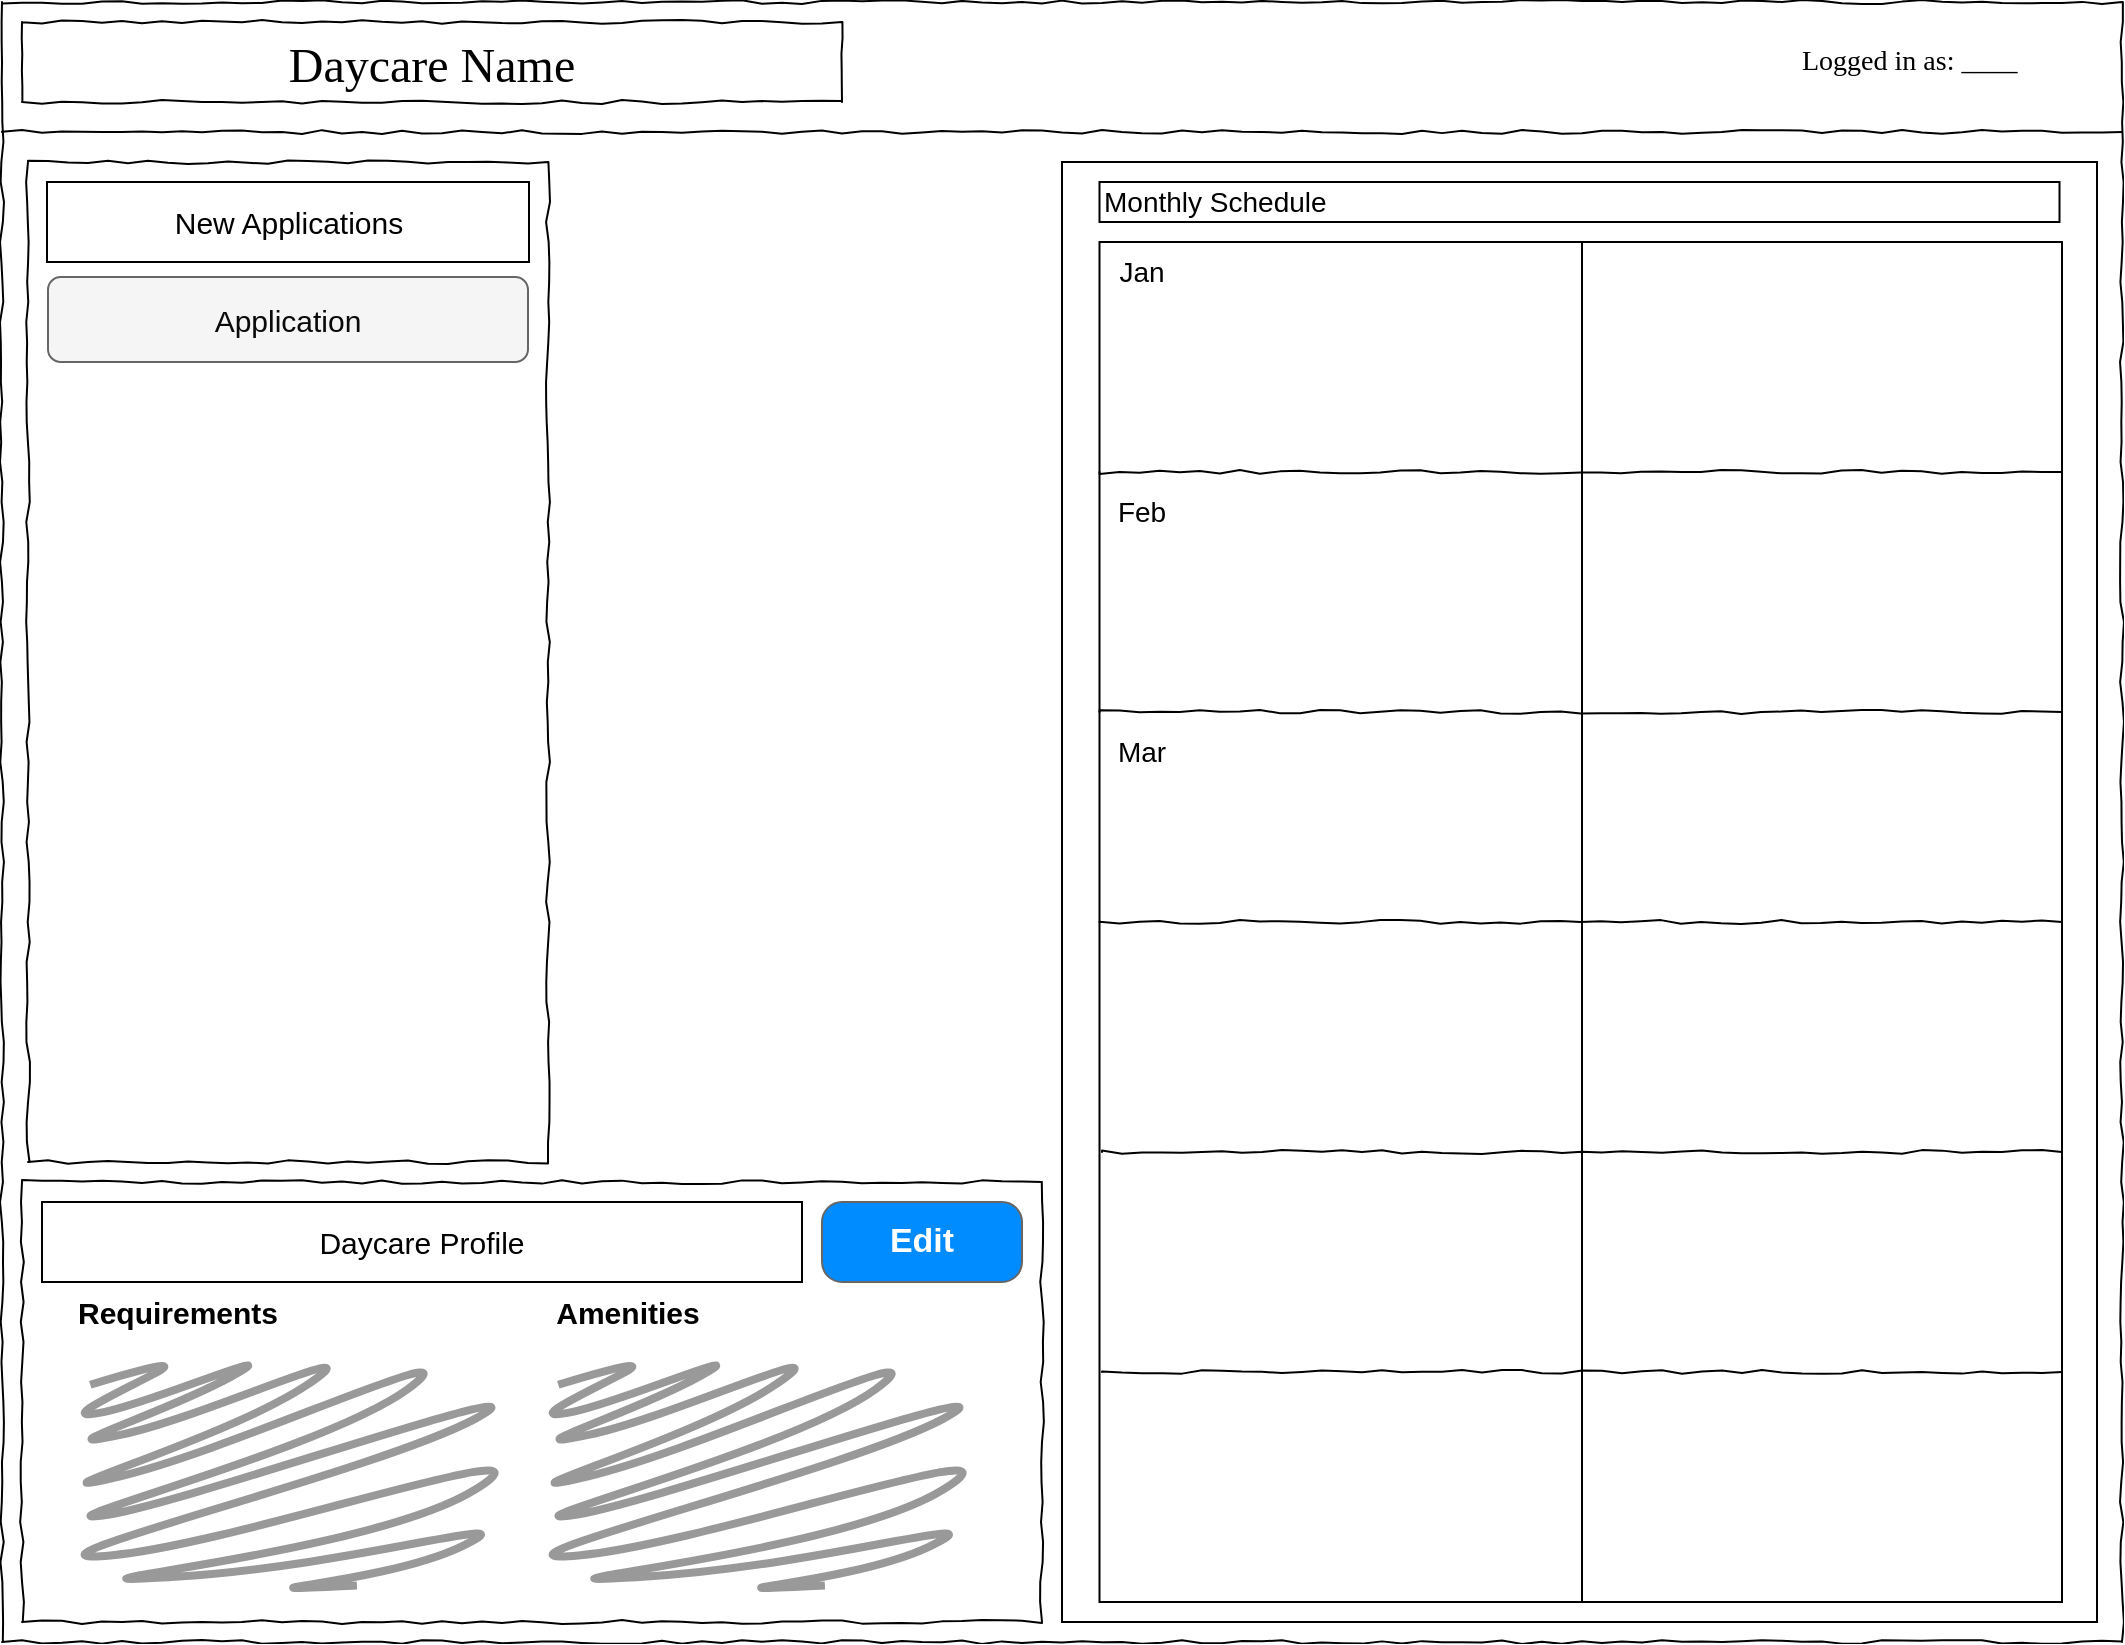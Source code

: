 <mxfile version="18.0.7" type="github">
  <diagram name="Page-1" id="03018318-947c-dd8e-b7a3-06fadd420f32">
    <mxGraphModel dx="909" dy="890" grid="1" gridSize="10" guides="1" tooltips="1" connect="1" arrows="1" fold="1" page="1" pageScale="1" pageWidth="1100" pageHeight="850" background="none" math="0" shadow="0">
      <root>
        <mxCell id="0" />
        <mxCell id="1" parent="0" />
        <mxCell id="677b7b8949515195-1" value="" style="whiteSpace=wrap;html=1;rounded=0;shadow=0;labelBackgroundColor=none;strokeColor=#000000;strokeWidth=1;fillColor=none;fontFamily=Verdana;fontSize=12;fontColor=#000000;align=center;comic=1;" parent="1" vertex="1">
          <mxGeometry x="20" y="10" width="1060" height="820" as="geometry" />
        </mxCell>
        <mxCell id="677b7b8949515195-2" value="&lt;font style=&quot;font-size: 24px;&quot;&gt;Daycare Name&lt;/font&gt;" style="whiteSpace=wrap;html=1;rounded=0;shadow=0;labelBackgroundColor=none;strokeWidth=1;fontFamily=Verdana;fontSize=28;align=center;comic=1;" parent="1" vertex="1">
          <mxGeometry x="30" y="20" width="410" height="40" as="geometry" />
        </mxCell>
        <mxCell id="677b7b8949515195-7" value="Logged in as: ____" style="text;html=1;points=[];align=left;verticalAlign=top;spacingTop=-4;fontSize=14;fontFamily=Verdana" parent="1" vertex="1">
          <mxGeometry x="917.5" y="28.75" width="150" height="22.5" as="geometry" />
        </mxCell>
        <mxCell id="677b7b8949515195-9" value="" style="line;strokeWidth=1;html=1;rounded=0;shadow=0;labelBackgroundColor=none;fillColor=none;fontFamily=Verdana;fontSize=14;fontColor=#000000;align=center;comic=1;" parent="1" vertex="1">
          <mxGeometry x="20" y="70" width="1060" height="10" as="geometry" />
        </mxCell>
        <mxCell id="677b7b8949515195-15" value="&lt;div style=&quot;text-align: justify&quot;&gt;&lt;br&gt;&lt;/div&gt;" style="whiteSpace=wrap;html=1;rounded=0;shadow=0;labelBackgroundColor=none;strokeWidth=1;fillColor=none;fontFamily=Verdana;fontSize=12;align=center;verticalAlign=top;spacing=10;comic=1;" parent="1" vertex="1">
          <mxGeometry x="30" y="600" width="510" height="220" as="geometry" />
        </mxCell>
        <mxCell id="677b7b8949515195-25" value="" style="whiteSpace=wrap;html=1;rounded=0;shadow=0;labelBackgroundColor=none;strokeWidth=1;fillColor=none;fontFamily=Verdana;fontSize=12;align=center;comic=1;" parent="1" vertex="1">
          <mxGeometry x="33" y="90" width="260" height="500" as="geometry" />
        </mxCell>
        <mxCell id="Z2AWV98YSdEPR5-uRGvs-2" value="" style="rounded=0;whiteSpace=wrap;html=1;" parent="1" vertex="1">
          <mxGeometry x="550" y="90" width="517.5" height="730" as="geometry" />
        </mxCell>
        <mxCell id="Z2AWV98YSdEPR5-uRGvs-3" value="&lt;font style=&quot;font-size: 14px;&quot;&gt;Monthly Schedule&lt;/font&gt;" style="rounded=0;whiteSpace=wrap;html=1;align=left;" parent="1" vertex="1">
          <mxGeometry x="568.75" y="100" width="480" height="20" as="geometry" />
        </mxCell>
        <mxCell id="Z2AWV98YSdEPR5-uRGvs-4" value="" style="rounded=0;whiteSpace=wrap;html=1;fontSize=23;" parent="1" vertex="1">
          <mxGeometry x="568.75" y="130" width="241.25" height="680" as="geometry" />
        </mxCell>
        <mxCell id="Z2AWV98YSdEPR5-uRGvs-24" value="" style="rounded=0;whiteSpace=wrap;html=1;fontSize=23;" parent="1" vertex="1">
          <mxGeometry x="810" y="130" width="240" height="680" as="geometry" />
        </mxCell>
        <mxCell id="Z2AWV98YSdEPR5-uRGvs-16" value="" style="line;strokeWidth=1;html=1;rounded=0;shadow=0;labelBackgroundColor=none;fillColor=none;fontFamily=Verdana;fontSize=14;fontColor=#000000;align=center;comic=1;" parent="1" vertex="1">
          <mxGeometry x="568.75" y="240" width="481.25" height="10" as="geometry" />
        </mxCell>
        <mxCell id="Z2AWV98YSdEPR5-uRGvs-18" value="" style="line;strokeWidth=1;html=1;rounded=0;shadow=0;labelBackgroundColor=none;fillColor=none;fontFamily=Verdana;fontSize=14;fontColor=#000000;align=center;comic=1;" parent="1" vertex="1">
          <mxGeometry x="568.75" y="360" width="481.25" height="10" as="geometry" />
        </mxCell>
        <mxCell id="Z2AWV98YSdEPR5-uRGvs-13" value="" style="line;strokeWidth=1;html=1;rounded=0;shadow=0;labelBackgroundColor=none;fillColor=none;fontFamily=Verdana;fontSize=14;fontColor=#000000;align=center;comic=1;" parent="1" vertex="1">
          <mxGeometry x="568.75" y="465" width="481.25" height="10" as="geometry" />
        </mxCell>
        <mxCell id="Z2AWV98YSdEPR5-uRGvs-21" value="" style="line;strokeWidth=1;html=1;rounded=0;shadow=0;labelBackgroundColor=none;fillColor=none;fontFamily=Verdana;fontSize=14;fontColor=#000000;align=center;comic=1;" parent="1" vertex="1">
          <mxGeometry x="570" y="580" width="480" height="10" as="geometry" />
        </mxCell>
        <mxCell id="Z2AWV98YSdEPR5-uRGvs-22" value="" style="line;strokeWidth=1;html=1;rounded=0;shadow=0;labelBackgroundColor=none;fillColor=none;fontFamily=Verdana;fontSize=14;fontColor=#000000;align=center;comic=1;" parent="1" vertex="1">
          <mxGeometry x="570" y="690" width="480" height="10" as="geometry" />
        </mxCell>
        <mxCell id="Z2AWV98YSdEPR5-uRGvs-26" value="Jan" style="text;html=1;strokeColor=none;fillColor=none;align=center;verticalAlign=middle;whiteSpace=wrap;rounded=0;fontSize=14;" parent="1" vertex="1">
          <mxGeometry x="560" y="130" width="60" height="30" as="geometry" />
        </mxCell>
        <mxCell id="Z2AWV98YSdEPR5-uRGvs-27" value="Feb" style="text;html=1;strokeColor=none;fillColor=none;align=center;verticalAlign=middle;whiteSpace=wrap;rounded=0;fontSize=14;" parent="1" vertex="1">
          <mxGeometry x="560" y="250" width="60" height="30" as="geometry" />
        </mxCell>
        <mxCell id="Z2AWV98YSdEPR5-uRGvs-28" value="Mar" style="text;html=1;strokeColor=none;fillColor=none;align=center;verticalAlign=middle;whiteSpace=wrap;rounded=0;fontSize=14;" parent="1" vertex="1">
          <mxGeometry x="560" y="370" width="60" height="30" as="geometry" />
        </mxCell>
        <mxCell id="Z2AWV98YSdEPR5-uRGvs-30" value="&lt;span style=&quot;&quot;&gt;&lt;font style=&quot;font-size: 15px;&quot;&gt;Daycare Profile&lt;/font&gt;&lt;/span&gt;" style="rounded=0;whiteSpace=wrap;html=1;fontSize=16;align=center;" parent="1" vertex="1">
          <mxGeometry x="40" y="610" width="380" height="40" as="geometry" />
        </mxCell>
        <mxCell id="Z2AWV98YSdEPR5-uRGvs-31" value="&lt;b&gt;Requirements&lt;/b&gt;" style="text;html=1;strokeColor=none;fillColor=none;align=center;verticalAlign=middle;whiteSpace=wrap;rounded=0;fontSize=15;" parent="1" vertex="1">
          <mxGeometry x="40" y="650" width="136" height="30" as="geometry" />
        </mxCell>
        <mxCell id="Z2AWV98YSdEPR5-uRGvs-32" value="&lt;span style=&quot;text-align: left;&quot;&gt;&lt;b&gt;Amenities&lt;/b&gt;&lt;/span&gt;" style="text;html=1;strokeColor=none;fillColor=none;align=center;verticalAlign=middle;whiteSpace=wrap;rounded=0;fontSize=15;" parent="1" vertex="1">
          <mxGeometry x="270" y="650" width="126" height="30" as="geometry" />
        </mxCell>
        <mxCell id="Z2AWV98YSdEPR5-uRGvs-33" value="" style="shape=mxgraph.mockup.markup.scratchOut;shadow=0;dashed=0;html=1;strokeColor=#999999;strokeWidth=4;fontSize=15;" parent="1" vertex="1">
          <mxGeometry x="290" y="690" width="214" height="120" as="geometry" />
        </mxCell>
        <mxCell id="Z2AWV98YSdEPR5-uRGvs-34" value="" style="shape=mxgraph.mockup.markup.scratchOut;shadow=0;dashed=0;html=1;strokeColor=#999999;strokeWidth=4;fontSize=15;" parent="1" vertex="1">
          <mxGeometry x="56" y="690" width="214" height="120" as="geometry" />
        </mxCell>
        <mxCell id="Z2AWV98YSdEPR5-uRGvs-43" value="Edit" style="strokeWidth=1;shadow=0;dashed=0;align=center;html=1;shape=mxgraph.mockup.buttons.button;strokeColor=#666666;fontColor=#ffffff;mainText=;buttonStyle=round;fontSize=17;fontStyle=1;fillColor=#008cff;whiteSpace=wrap;" parent="1" vertex="1">
          <mxGeometry x="430" y="610" width="100" height="40" as="geometry" />
        </mxCell>
        <mxCell id="Z2AWV98YSdEPR5-uRGvs-50" value="New Applications" style="rounded=0;whiteSpace=wrap;html=1;fontSize=15;" parent="1" vertex="1">
          <mxGeometry x="42.5" y="100" width="241" height="40" as="geometry" />
        </mxCell>
        <mxCell id="Z2AWV98YSdEPR5-uRGvs-51" value="" style="rounded=1;whiteSpace=wrap;html=1;fontSize=15;fillColor=#f5f5f5;fontColor=#333333;strokeColor=#666666;" parent="1" vertex="1">
          <mxGeometry x="43" y="147.5" width="240" height="42.5" as="geometry" />
        </mxCell>
        <mxCell id="Z2AWV98YSdEPR5-uRGvs-52" value="Application" style="text;html=1;strokeColor=none;fillColor=none;align=center;verticalAlign=middle;whiteSpace=wrap;rounded=0;fontSize=15;fontColor=#0A0A0A;" parent="1" vertex="1">
          <mxGeometry x="133" y="153.75" width="60" height="30" as="geometry" />
        </mxCell>
      </root>
    </mxGraphModel>
  </diagram>
</mxfile>
